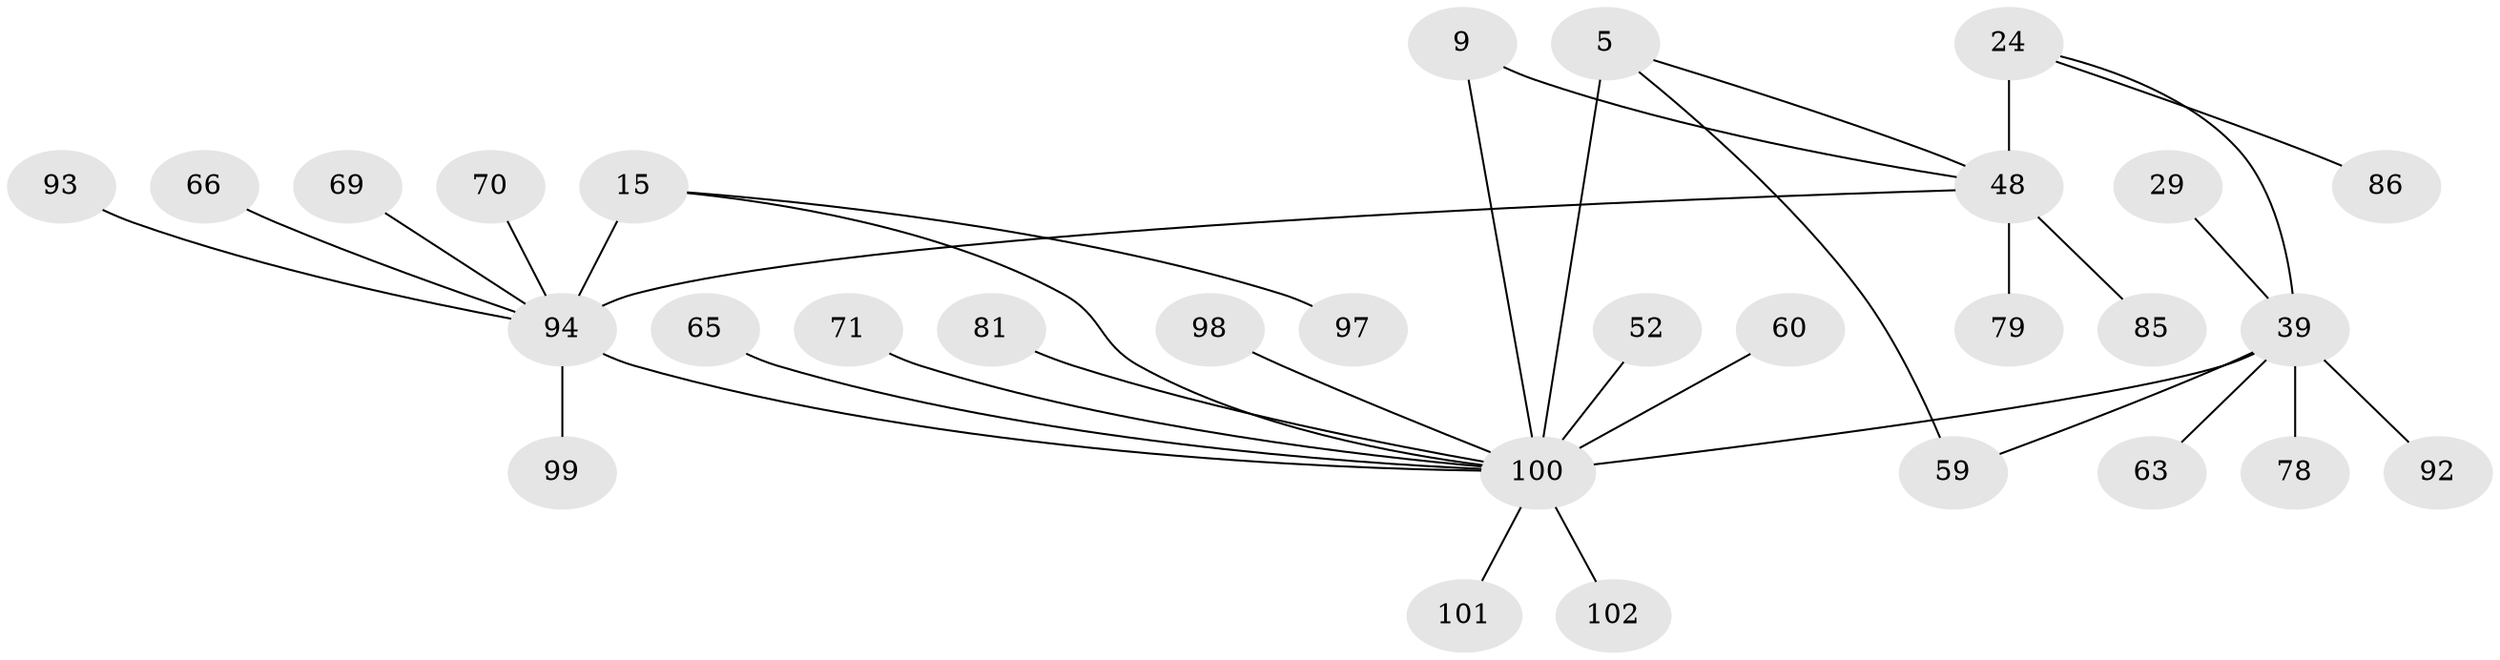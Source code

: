 // original degree distribution, {10: 0.029411764705882353, 4: 0.0392156862745098, 6: 0.049019607843137254, 9: 0.0196078431372549, 8: 0.0392156862745098, 7: 0.0196078431372549, 5: 0.058823529411764705, 12: 0.00980392156862745, 15: 0.00980392156862745, 2: 0.18627450980392157, 3: 0.049019607843137254, 1: 0.49019607843137253}
// Generated by graph-tools (version 1.1) at 2025/58/03/04/25 21:58:27]
// undirected, 30 vertices, 34 edges
graph export_dot {
graph [start="1"]
  node [color=gray90,style=filled];
  5 [super="+4"];
  9 [super="+8"];
  15 [super="+12"];
  24 [super="+23"];
  29;
  39 [super="+19"];
  48 [super="+26+45"];
  52;
  59 [super="+56"];
  60;
  63 [super="+28"];
  65;
  66;
  69 [super="+50"];
  70;
  71;
  78;
  79 [super="+35"];
  81;
  85;
  86 [super="+49"];
  92;
  93 [super="+32+46"];
  94 [super="+83+14+82+36+41+43"];
  97;
  98;
  99;
  100 [super="+53+61+84+96+33+91+90"];
  101;
  102;
  5 -- 59;
  5 -- 100 [weight=6];
  5 -- 48;
  9 -- 100 [weight=8];
  9 -- 48 [weight=2];
  15 -- 97;
  15 -- 94 [weight=6];
  15 -- 100;
  24 -- 86;
  24 -- 39;
  24 -- 48 [weight=6];
  29 -- 39;
  39 -- 100 [weight=11];
  39 -- 78;
  39 -- 59;
  39 -- 92;
  39 -- 63;
  48 -- 85;
  48 -- 94 [weight=3];
  48 -- 79;
  52 -- 100;
  60 -- 100;
  65 -- 100;
  66 -- 94;
  69 -- 94;
  70 -- 94;
  71 -- 100;
  81 -- 100;
  93 -- 94;
  94 -- 100 [weight=5];
  94 -- 99;
  98 -- 100;
  100 -- 101;
  100 -- 102;
}
